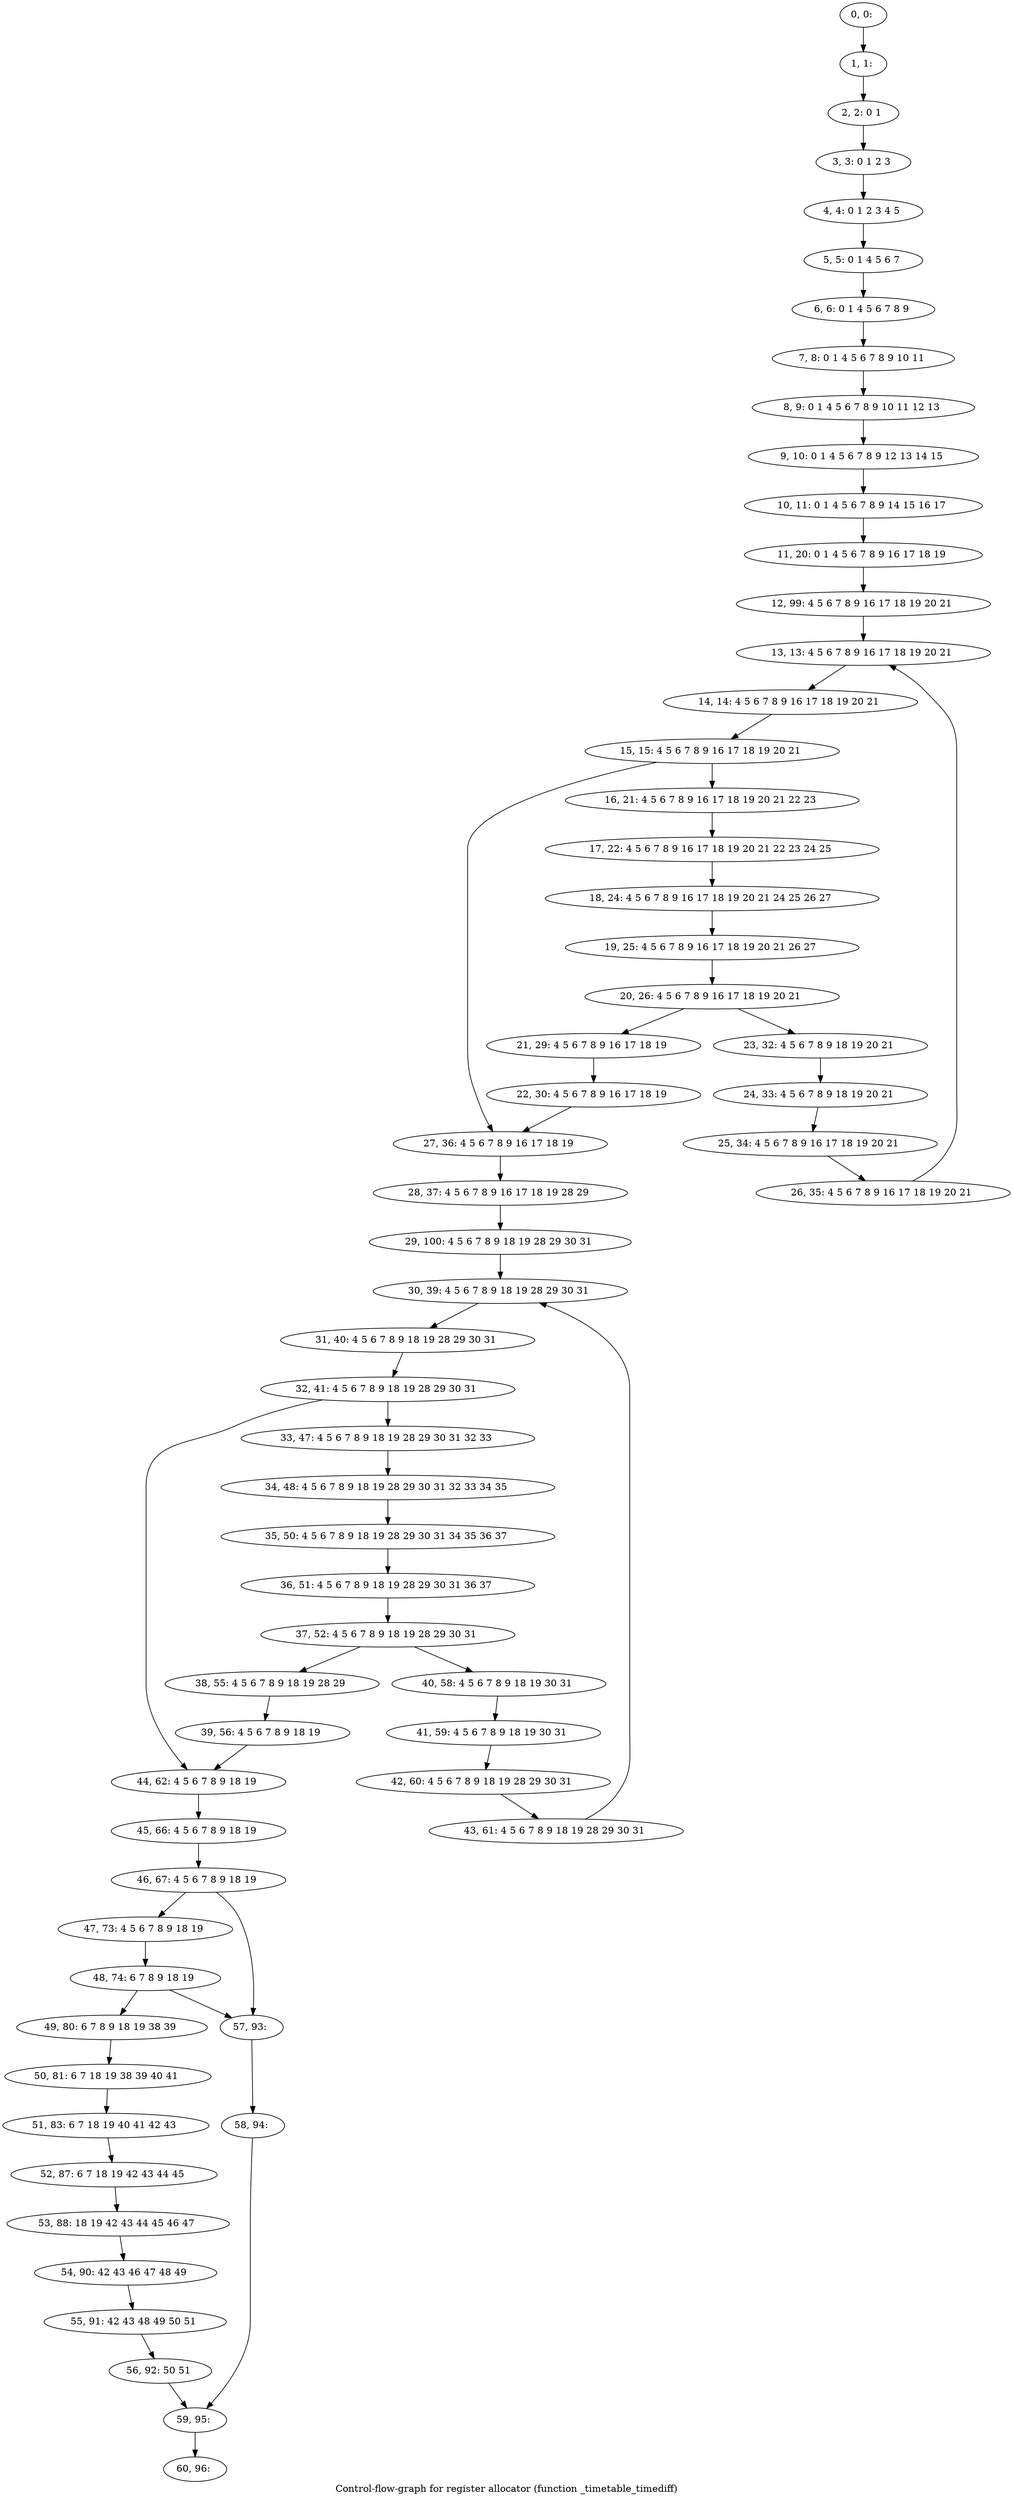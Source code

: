 digraph G {
graph [label="Control-flow-graph for register allocator (function _timetable_timediff)"]
0[label="0, 0: "];
1[label="1, 1: "];
2[label="2, 2: 0 1 "];
3[label="3, 3: 0 1 2 3 "];
4[label="4, 4: 0 1 2 3 4 5 "];
5[label="5, 5: 0 1 4 5 6 7 "];
6[label="6, 6: 0 1 4 5 6 7 8 9 "];
7[label="7, 8: 0 1 4 5 6 7 8 9 10 11 "];
8[label="8, 9: 0 1 4 5 6 7 8 9 10 11 12 13 "];
9[label="9, 10: 0 1 4 5 6 7 8 9 12 13 14 15 "];
10[label="10, 11: 0 1 4 5 6 7 8 9 14 15 16 17 "];
11[label="11, 20: 0 1 4 5 6 7 8 9 16 17 18 19 "];
12[label="12, 99: 4 5 6 7 8 9 16 17 18 19 20 21 "];
13[label="13, 13: 4 5 6 7 8 9 16 17 18 19 20 21 "];
14[label="14, 14: 4 5 6 7 8 9 16 17 18 19 20 21 "];
15[label="15, 15: 4 5 6 7 8 9 16 17 18 19 20 21 "];
16[label="16, 21: 4 5 6 7 8 9 16 17 18 19 20 21 22 23 "];
17[label="17, 22: 4 5 6 7 8 9 16 17 18 19 20 21 22 23 24 25 "];
18[label="18, 24: 4 5 6 7 8 9 16 17 18 19 20 21 24 25 26 27 "];
19[label="19, 25: 4 5 6 7 8 9 16 17 18 19 20 21 26 27 "];
20[label="20, 26: 4 5 6 7 8 9 16 17 18 19 20 21 "];
21[label="21, 29: 4 5 6 7 8 9 16 17 18 19 "];
22[label="22, 30: 4 5 6 7 8 9 16 17 18 19 "];
23[label="23, 32: 4 5 6 7 8 9 18 19 20 21 "];
24[label="24, 33: 4 5 6 7 8 9 18 19 20 21 "];
25[label="25, 34: 4 5 6 7 8 9 16 17 18 19 20 21 "];
26[label="26, 35: 4 5 6 7 8 9 16 17 18 19 20 21 "];
27[label="27, 36: 4 5 6 7 8 9 16 17 18 19 "];
28[label="28, 37: 4 5 6 7 8 9 16 17 18 19 28 29 "];
29[label="29, 100: 4 5 6 7 8 9 18 19 28 29 30 31 "];
30[label="30, 39: 4 5 6 7 8 9 18 19 28 29 30 31 "];
31[label="31, 40: 4 5 6 7 8 9 18 19 28 29 30 31 "];
32[label="32, 41: 4 5 6 7 8 9 18 19 28 29 30 31 "];
33[label="33, 47: 4 5 6 7 8 9 18 19 28 29 30 31 32 33 "];
34[label="34, 48: 4 5 6 7 8 9 18 19 28 29 30 31 32 33 34 35 "];
35[label="35, 50: 4 5 6 7 8 9 18 19 28 29 30 31 34 35 36 37 "];
36[label="36, 51: 4 5 6 7 8 9 18 19 28 29 30 31 36 37 "];
37[label="37, 52: 4 5 6 7 8 9 18 19 28 29 30 31 "];
38[label="38, 55: 4 5 6 7 8 9 18 19 28 29 "];
39[label="39, 56: 4 5 6 7 8 9 18 19 "];
40[label="40, 58: 4 5 6 7 8 9 18 19 30 31 "];
41[label="41, 59: 4 5 6 7 8 9 18 19 30 31 "];
42[label="42, 60: 4 5 6 7 8 9 18 19 28 29 30 31 "];
43[label="43, 61: 4 5 6 7 8 9 18 19 28 29 30 31 "];
44[label="44, 62: 4 5 6 7 8 9 18 19 "];
45[label="45, 66: 4 5 6 7 8 9 18 19 "];
46[label="46, 67: 4 5 6 7 8 9 18 19 "];
47[label="47, 73: 4 5 6 7 8 9 18 19 "];
48[label="48, 74: 6 7 8 9 18 19 "];
49[label="49, 80: 6 7 8 9 18 19 38 39 "];
50[label="50, 81: 6 7 18 19 38 39 40 41 "];
51[label="51, 83: 6 7 18 19 40 41 42 43 "];
52[label="52, 87: 6 7 18 19 42 43 44 45 "];
53[label="53, 88: 18 19 42 43 44 45 46 47 "];
54[label="54, 90: 42 43 46 47 48 49 "];
55[label="55, 91: 42 43 48 49 50 51 "];
56[label="56, 92: 50 51 "];
57[label="57, 93: "];
58[label="58, 94: "];
59[label="59, 95: "];
60[label="60, 96: "];
0->1 ;
1->2 ;
2->3 ;
3->4 ;
4->5 ;
5->6 ;
6->7 ;
7->8 ;
8->9 ;
9->10 ;
10->11 ;
11->12 ;
12->13 ;
13->14 ;
14->15 ;
15->16 ;
15->27 ;
16->17 ;
17->18 ;
18->19 ;
19->20 ;
20->21 ;
20->23 ;
21->22 ;
22->27 ;
23->24 ;
24->25 ;
25->26 ;
26->13 ;
27->28 ;
28->29 ;
29->30 ;
30->31 ;
31->32 ;
32->33 ;
32->44 ;
33->34 ;
34->35 ;
35->36 ;
36->37 ;
37->38 ;
37->40 ;
38->39 ;
39->44 ;
40->41 ;
41->42 ;
42->43 ;
43->30 ;
44->45 ;
45->46 ;
46->47 ;
46->57 ;
47->48 ;
48->49 ;
48->57 ;
49->50 ;
50->51 ;
51->52 ;
52->53 ;
53->54 ;
54->55 ;
55->56 ;
56->59 ;
57->58 ;
58->59 ;
59->60 ;
}
